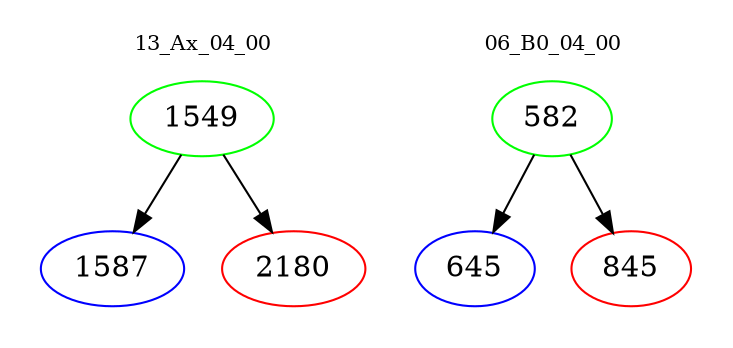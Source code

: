 digraph{
subgraph cluster_0 {
color = white
label = "13_Ax_04_00";
fontsize=10;
T0_1549 [label="1549", color="green"]
T0_1549 -> T0_1587 [color="black"]
T0_1587 [label="1587", color="blue"]
T0_1549 -> T0_2180 [color="black"]
T0_2180 [label="2180", color="red"]
}
subgraph cluster_1 {
color = white
label = "06_B0_04_00";
fontsize=10;
T1_582 [label="582", color="green"]
T1_582 -> T1_645 [color="black"]
T1_645 [label="645", color="blue"]
T1_582 -> T1_845 [color="black"]
T1_845 [label="845", color="red"]
}
}
